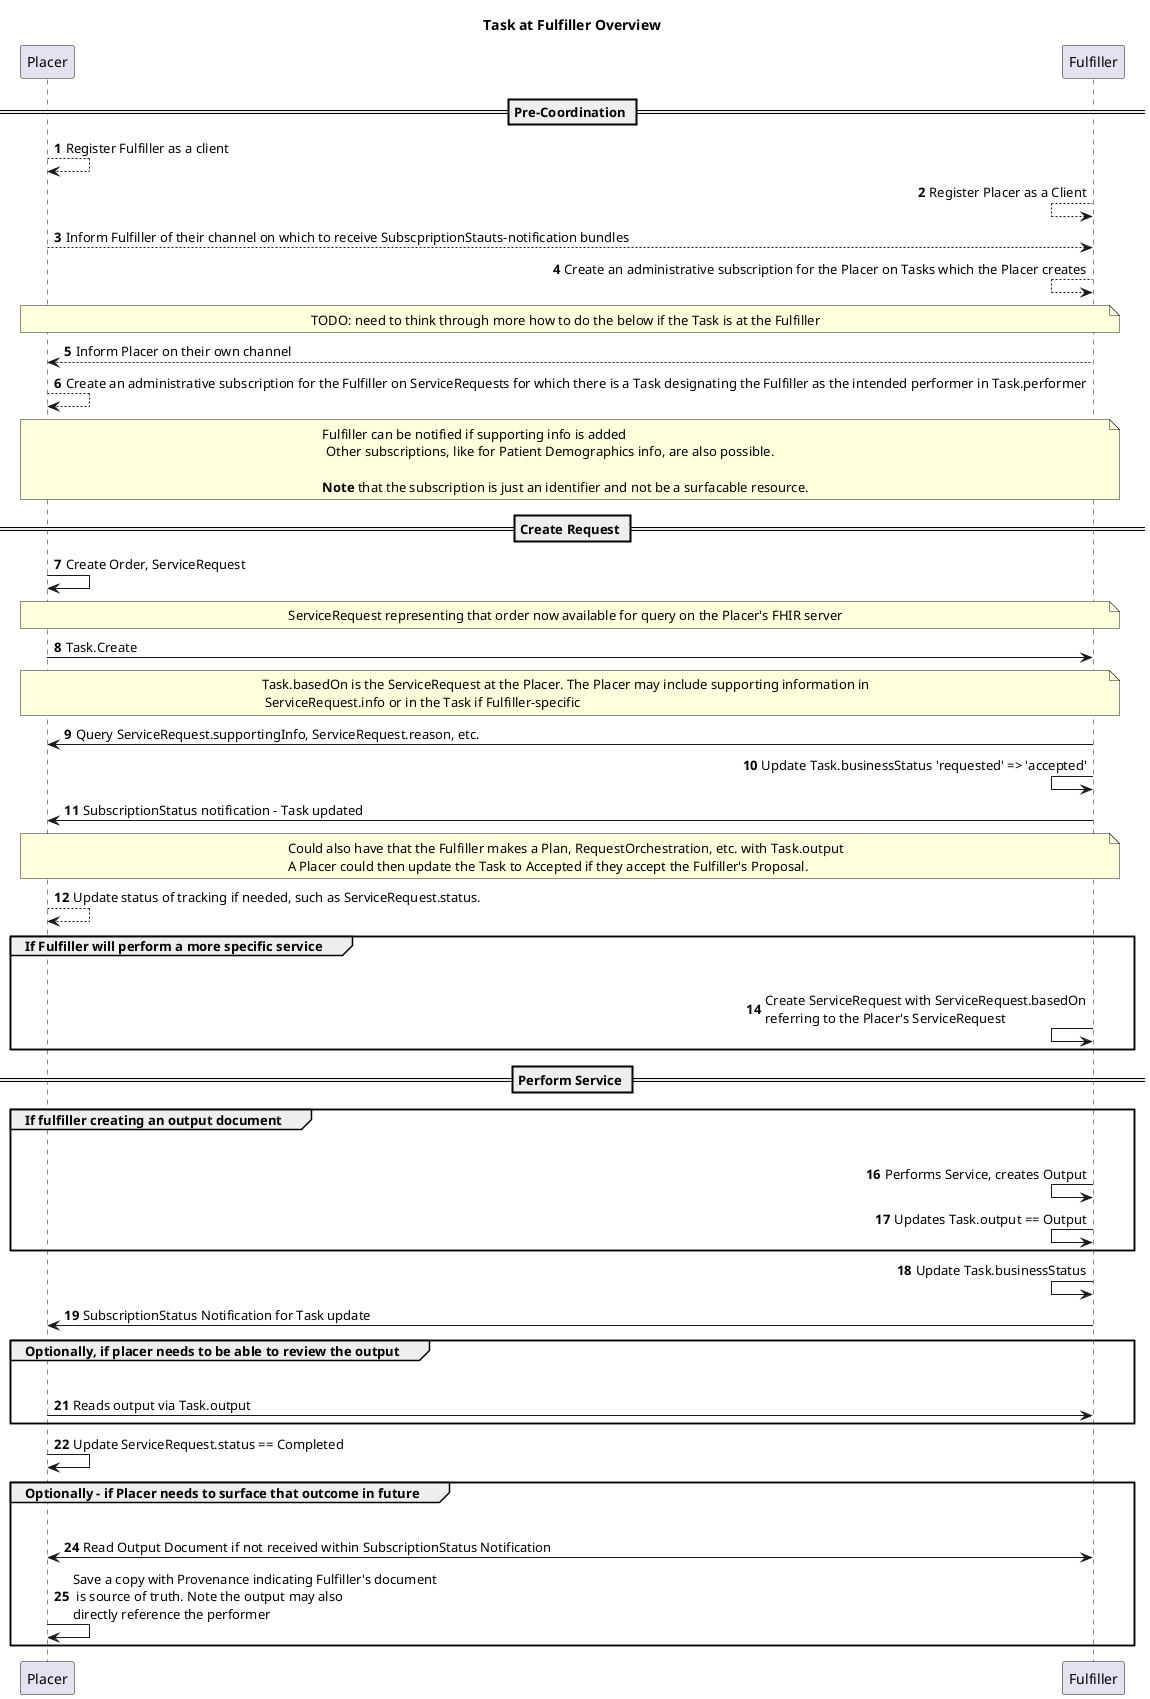 @startuml
title Task at Fulfiller Overview

autonumber

== Pre-Coordination ==

Placer --> Placer: Register Fulfiller as a client

Fulfiller <-- Fulfiller: Register Placer as a Client

Placer --> Fulfiller: Inform Fulfiller of their channel on which to receive SubscpriptionStauts-notification bundles

Fulfiller <-- Fulfiller: Create an administrative subscription for the Placer on Tasks which the Placer creates 

note over Placer, Fulfiller: TODO: need to think through more how to do the below if the Task is at the Fulfiller
Fulfiller --> Placer: Inform Placer on their own channel

Placer --> Placer: Create an administrative subscription for the Fulfiller on ServiceRequests for which there is a Task designating the Fulfiller as the intended performer in Task.performer

note over Placer, Fulfiller: Fulfiller can be notified if supporting info is added\n Other subscriptions, like for Patient Demographics info, are also possible.\n\n**Note** that the subscription is just an identifier and not be a surfacable resource.


== Create Request ==
Placer -> Placer: Create Order, ServiceRequest

note over Placer, Fulfiller: ServiceRequest representing that order now available for query on the Placer's FHIR server

Placer -> Fulfiller: Task.Create

note over Placer, Fulfiller: Task.basedOn is the ServiceRequest at the Placer. The Placer may include supporting information in\n ServiceRequest.info or in the Task if Fulfiller-specific

Fulfiller -> Placer: Query ServiceRequest.supportingInfo, ServiceRequest.reason, etc.

Fulfiller <- Fulfiller: Update Task.businessStatus 'requested' => 'accepted'

Fulfiller -> Placer: SubscriptionStatus notification - Task updated

note over Placer, Fulfiller: Could also have that the Fulfiller makes a Plan, RequestOrchestration, etc. with Task.output\nA Placer could then update the Task to Accepted if they accept the Fulfiller's Proposal.

Placer --> Placer: Update status of tracking if needed, such as ServiceRequest.status. 

group If Fulfiller will perform a more specific service
    Fulfiller -[hidden]> Placer:
    Fulfiller <- Fulfiller: Create ServiceRequest with ServiceRequest.basedOn\nreferring to the Placer's ServiceRequest
end

== Perform Service ==

group If fulfiller creating an output document
    Fulfiller -[hidden]> Placer:
    Fulfiller <- Fulfiller: Performs Service, creates Output
    Fulfiller <- Fulfiller: Updates Task.output == Output
end

Fulfiller <- Fulfiller: Update Task.businessStatus

Fulfiller -> Placer: SubscriptionStatus Notification for Task update

group Optionally, if placer needs to be able to review the output
    Fulfiller -[hidden]> Placer:
    Placer -> Fulfiller: Reads output via Task.output
end

Placer -> Placer: Update ServiceRequest.status == Completed

group Optionally - if Placer needs to surface that outcome in future
    Fulfiller -[hidden]> Placer:
    Placer <-> Fulfiller: Read Output Document if not received within SubscriptionStatus Notification
    Placer -> Placer: Save a copy with Provenance indicating Fulfiller's document\n is source of truth. Note the output may also\ndirectly reference the performer
   
end
@enduml
